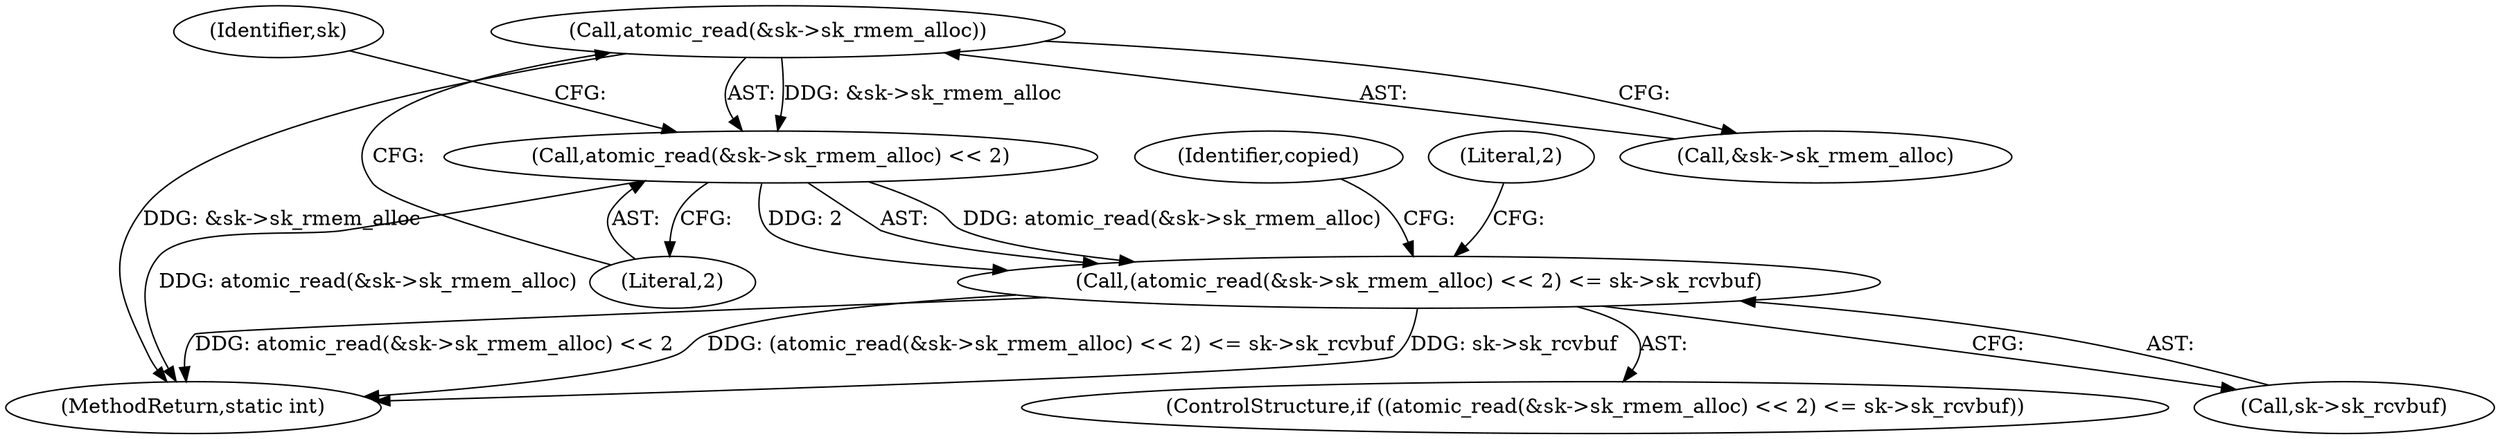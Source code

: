 digraph "0_linux_f3d3342602f8bcbf37d7c46641cb9bca7618eb1c_17@API" {
"1000366" [label="(Call,atomic_read(&sk->sk_rmem_alloc))"];
"1000365" [label="(Call,atomic_read(&sk->sk_rmem_alloc) << 2)"];
"1000364" [label="(Call,(atomic_read(&sk->sk_rmem_alloc) << 2) <= sk->sk_rcvbuf)"];
"1000365" [label="(Call,atomic_read(&sk->sk_rmem_alloc) << 2)"];
"1000392" [label="(MethodReturn,static int)"];
"1000391" [label="(Identifier,copied)"];
"1000366" [label="(Call,atomic_read(&sk->sk_rmem_alloc))"];
"1000371" [label="(Literal,2)"];
"1000367" [label="(Call,&sk->sk_rmem_alloc)"];
"1000373" [label="(Identifier,sk)"];
"1000364" [label="(Call,(atomic_read(&sk->sk_rmem_alloc) << 2) <= sk->sk_rcvbuf)"];
"1000363" [label="(ControlStructure,if ((atomic_read(&sk->sk_rmem_alloc) << 2) <= sk->sk_rcvbuf))"];
"1000377" [label="(Literal,2)"];
"1000372" [label="(Call,sk->sk_rcvbuf)"];
"1000366" -> "1000365"  [label="AST: "];
"1000366" -> "1000367"  [label="CFG: "];
"1000367" -> "1000366"  [label="AST: "];
"1000371" -> "1000366"  [label="CFG: "];
"1000366" -> "1000392"  [label="DDG: &sk->sk_rmem_alloc"];
"1000366" -> "1000365"  [label="DDG: &sk->sk_rmem_alloc"];
"1000365" -> "1000364"  [label="AST: "];
"1000365" -> "1000371"  [label="CFG: "];
"1000371" -> "1000365"  [label="AST: "];
"1000373" -> "1000365"  [label="CFG: "];
"1000365" -> "1000392"  [label="DDG: atomic_read(&sk->sk_rmem_alloc)"];
"1000365" -> "1000364"  [label="DDG: atomic_read(&sk->sk_rmem_alloc)"];
"1000365" -> "1000364"  [label="DDG: 2"];
"1000364" -> "1000363"  [label="AST: "];
"1000364" -> "1000372"  [label="CFG: "];
"1000372" -> "1000364"  [label="AST: "];
"1000377" -> "1000364"  [label="CFG: "];
"1000391" -> "1000364"  [label="CFG: "];
"1000364" -> "1000392"  [label="DDG: atomic_read(&sk->sk_rmem_alloc) << 2"];
"1000364" -> "1000392"  [label="DDG: (atomic_read(&sk->sk_rmem_alloc) << 2) <= sk->sk_rcvbuf"];
"1000364" -> "1000392"  [label="DDG: sk->sk_rcvbuf"];
}
